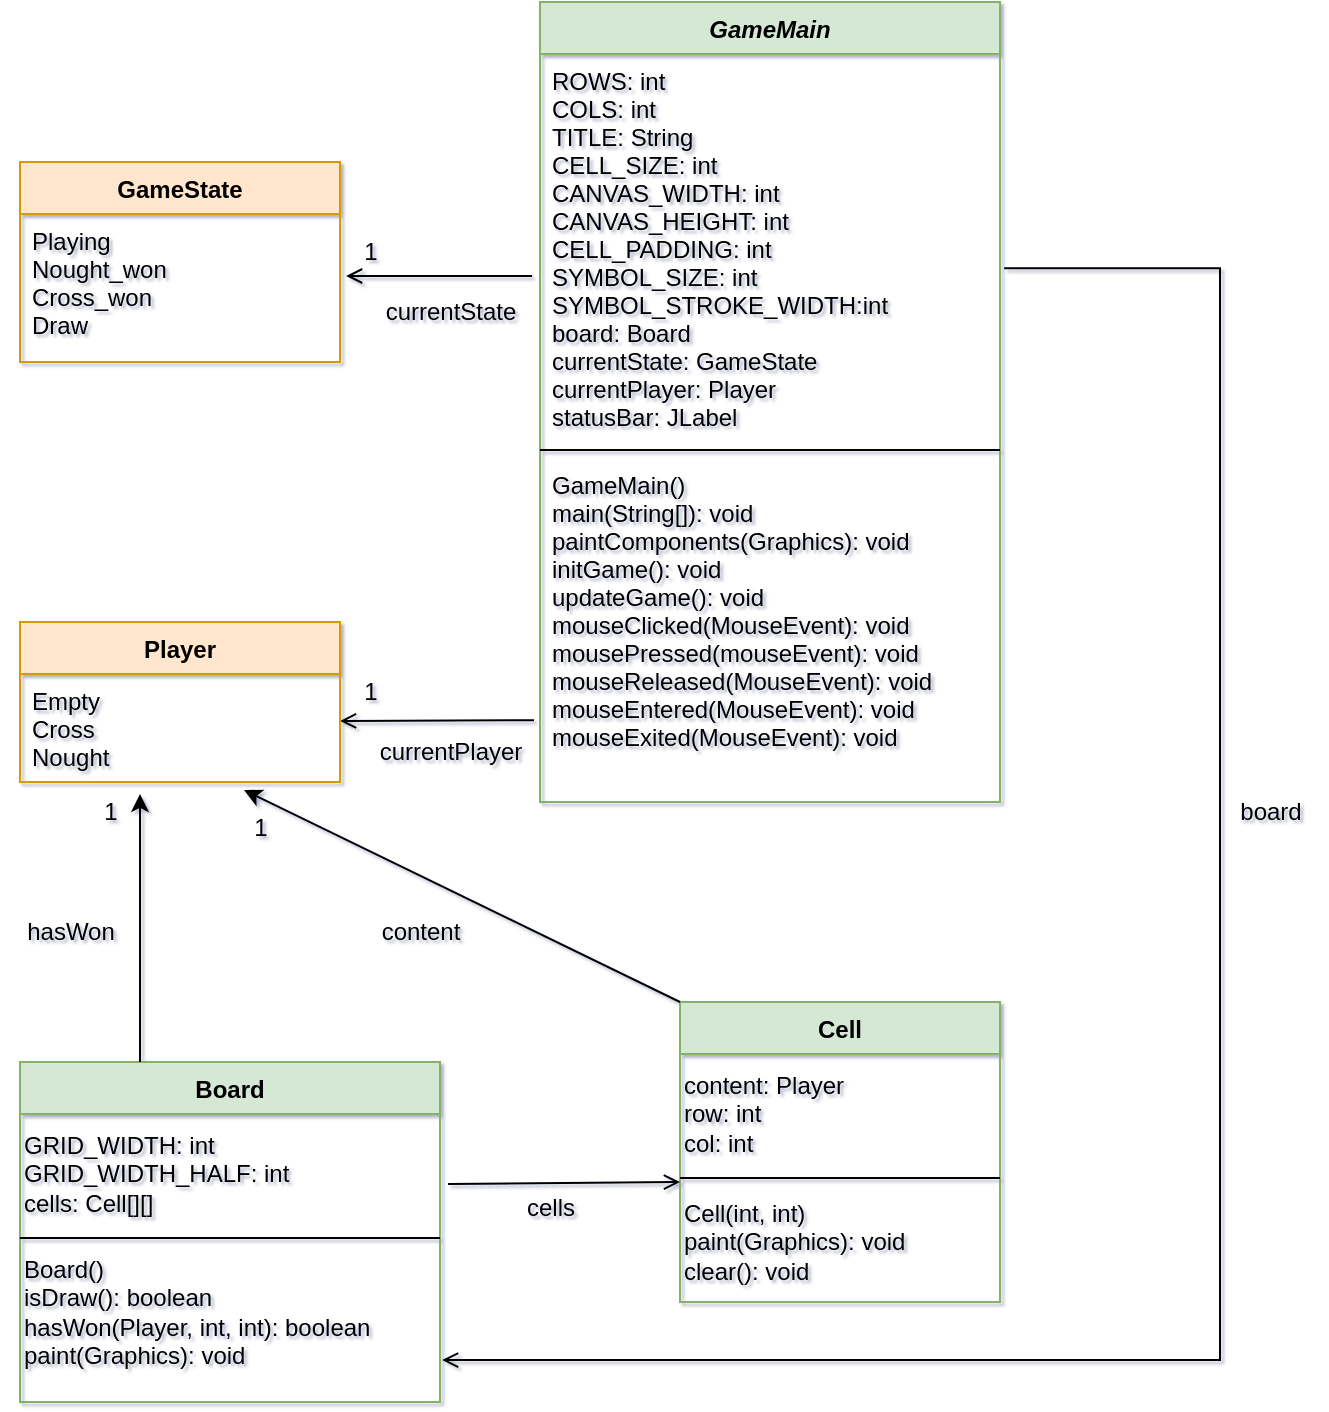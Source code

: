 <mxfile version="22.1.15" type="github">
  <diagram id="C5RBs43oDa-KdzZeNtuy" name="Page-1">
    <mxGraphModel dx="880" dy="490" grid="1" gridSize="10" guides="1" tooltips="1" connect="1" arrows="1" fold="1" page="1" pageScale="1" pageWidth="827" pageHeight="1169" math="0" shadow="1">
      <root>
        <mxCell id="WIyWlLk6GJQsqaUBKTNV-0" />
        <mxCell id="WIyWlLk6GJQsqaUBKTNV-1" parent="WIyWlLk6GJQsqaUBKTNV-0" />
        <mxCell id="zkfFHV4jXpPFQw0GAbJ--0" value="GameMain" style="swimlane;fontStyle=3;align=center;verticalAlign=top;childLayout=stackLayout;horizontal=1;startSize=26;horizontalStack=0;resizeParent=1;resizeLast=0;collapsible=1;marginBottom=0;rounded=0;shadow=0;strokeWidth=1;fillColor=#d5e8d4;strokeColor=#82b366;" parent="WIyWlLk6GJQsqaUBKTNV-1" vertex="1">
          <mxGeometry x="290" y="120" width="230" height="400" as="geometry">
            <mxRectangle x="230" y="140" width="160" height="26" as="alternateBounds" />
          </mxGeometry>
        </mxCell>
        <mxCell id="zkfFHV4jXpPFQw0GAbJ--1" value="ROWS: int&#xa;COLS: int&#xa;TITLE: String&#xa;CELL_SIZE: int&#xa;CANVAS_WIDTH: int&#xa;CANVAS_HEIGHT: int&#xa;CELL_PADDING: int&#xa;SYMBOL_SIZE: int&#xa;SYMBOL_STROKE_WIDTH:int&#xa;board: Board&#xa;currentState: GameState&#xa;currentPlayer: Player&#xa;statusBar: JLabel" style="text;align=left;verticalAlign=top;spacingLeft=4;spacingRight=4;overflow=hidden;rotatable=0;points=[[0,0.5],[1,0.5]];portConstraint=eastwest;" parent="zkfFHV4jXpPFQw0GAbJ--0" vertex="1">
          <mxGeometry y="26" width="230" height="194" as="geometry" />
        </mxCell>
        <mxCell id="zkfFHV4jXpPFQw0GAbJ--4" value="" style="line;html=1;strokeWidth=1;align=left;verticalAlign=middle;spacingTop=-1;spacingLeft=3;spacingRight=3;rotatable=0;labelPosition=right;points=[];portConstraint=eastwest;" parent="zkfFHV4jXpPFQw0GAbJ--0" vertex="1">
          <mxGeometry y="220" width="230" height="8" as="geometry" />
        </mxCell>
        <mxCell id="zkfFHV4jXpPFQw0GAbJ--5" value="GameMain()&#xa;main(String[]): void&#xa;paintComponents(Graphics): void&#xa;initGame(): void&#xa;updateGame(): void&#xa;mouseClicked(MouseEvent): void&#xa;mousePressed(mouseEvent): void&#xa;mouseReleased(MouseEvent): void&#xa;mouseEntered(MouseEvent): void&#xa;mouseExited(MouseEvent): void" style="text;align=left;verticalAlign=top;spacingLeft=4;spacingRight=4;overflow=hidden;rotatable=0;points=[[0,0.5],[1,0.5]];portConstraint=eastwest;" parent="zkfFHV4jXpPFQw0GAbJ--0" vertex="1">
          <mxGeometry y="228" width="230" height="172" as="geometry" />
        </mxCell>
        <mxCell id="zkfFHV4jXpPFQw0GAbJ--6" value="GameState" style="swimlane;fontStyle=1;align=center;verticalAlign=top;childLayout=stackLayout;horizontal=1;startSize=26;horizontalStack=0;resizeParent=1;resizeLast=0;collapsible=1;marginBottom=0;rounded=0;shadow=0;strokeWidth=1;fillColor=#ffe6cc;strokeColor=#d79b00;" parent="WIyWlLk6GJQsqaUBKTNV-1" vertex="1">
          <mxGeometry x="30" y="200" width="160" height="100" as="geometry">
            <mxRectangle x="130" y="380" width="160" height="26" as="alternateBounds" />
          </mxGeometry>
        </mxCell>
        <mxCell id="zkfFHV4jXpPFQw0GAbJ--8" value="Playing&#xa;Nought_won&#xa;Cross_won&#xa;Draw" style="text;align=left;verticalAlign=top;spacingLeft=4;spacingRight=4;overflow=hidden;rotatable=0;points=[[0,0.5],[1,0.5]];portConstraint=eastwest;rounded=0;shadow=0;html=0;" parent="zkfFHV4jXpPFQw0GAbJ--6" vertex="1">
          <mxGeometry y="26" width="160" height="74" as="geometry" />
        </mxCell>
        <mxCell id="zkfFHV4jXpPFQw0GAbJ--16" value="" style="endArrow=open;endFill=0;shadow=0;strokeWidth=1;rounded=0;edgeStyle=elbowEdgeStyle;elbow=vertical;exitX=-0.013;exitY=0.762;exitDx=0;exitDy=0;exitPerimeter=0;" parent="WIyWlLk6GJQsqaUBKTNV-1" edge="1" source="zkfFHV4jXpPFQw0GAbJ--5">
          <mxGeometry width="160" relative="1" as="geometry">
            <mxPoint x="250" y="480" as="sourcePoint" />
            <mxPoint x="190" y="480" as="targetPoint" />
          </mxGeometry>
        </mxCell>
        <mxCell id="zkfFHV4jXpPFQw0GAbJ--17" value="Board" style="swimlane;fontStyle=1;align=center;verticalAlign=top;childLayout=stackLayout;horizontal=1;startSize=26;horizontalStack=0;resizeParent=1;resizeLast=0;collapsible=1;marginBottom=0;rounded=0;shadow=0;strokeWidth=1;fillColor=#d5e8d4;strokeColor=#82b366;" parent="WIyWlLk6GJQsqaUBKTNV-1" vertex="1">
          <mxGeometry x="30" y="650" width="210" height="170" as="geometry">
            <mxRectangle x="550" y="140" width="160" height="26" as="alternateBounds" />
          </mxGeometry>
        </mxCell>
        <mxCell id="_EEjg6cGiulzqHufe92D-0" value="GRID_WIDTH: int&lt;br&gt;GRID_WIDTH_HALF: int&lt;br&gt;cells: Cell[][]" style="text;html=1;align=left;verticalAlign=middle;resizable=0;points=[];autosize=1;strokeColor=none;fillColor=none;" parent="zkfFHV4jXpPFQw0GAbJ--17" vertex="1">
          <mxGeometry y="26" width="210" height="60" as="geometry" />
        </mxCell>
        <mxCell id="zkfFHV4jXpPFQw0GAbJ--23" value="" style="line;html=1;strokeWidth=1;align=left;verticalAlign=middle;spacingTop=-1;spacingLeft=3;spacingRight=3;rotatable=0;labelPosition=right;points=[];portConstraint=eastwest;" parent="zkfFHV4jXpPFQw0GAbJ--17" vertex="1">
          <mxGeometry y="86" width="210" height="4" as="geometry" />
        </mxCell>
        <mxCell id="_EEjg6cGiulzqHufe92D-1" value="Board()&lt;br&gt;isDraw(): boolean&lt;br&gt;hasWon(Player, int, int): boolean&lt;br&gt;paint(Graphics): void" style="text;html=1;align=left;verticalAlign=middle;resizable=0;points=[];autosize=1;strokeColor=none;fillColor=none;" parent="zkfFHV4jXpPFQw0GAbJ--17" vertex="1">
          <mxGeometry y="90" width="210" height="70" as="geometry" />
        </mxCell>
        <mxCell id="zkfFHV4jXpPFQw0GAbJ--26" value="" style="endArrow=open;shadow=0;strokeWidth=1;rounded=0;endFill=1;edgeStyle=elbowEdgeStyle;elbow=vertical;entryX=1.005;entryY=0.843;entryDx=0;entryDy=0;entryPerimeter=0;exitX=1.009;exitY=0.552;exitDx=0;exitDy=0;exitPerimeter=0;" parent="WIyWlLk6GJQsqaUBKTNV-1" source="zkfFHV4jXpPFQw0GAbJ--1" target="_EEjg6cGiulzqHufe92D-1" edge="1">
          <mxGeometry x="0.5" y="41" relative="1" as="geometry">
            <mxPoint x="600" y="239" as="sourcePoint" />
            <mxPoint x="280" y="726.04" as="targetPoint" />
            <mxPoint x="-40" y="32" as="offset" />
            <Array as="points">
              <mxPoint x="630" y="790" />
              <mxPoint x="370" y="800" />
            </Array>
          </mxGeometry>
        </mxCell>
        <mxCell id="_EEjg6cGiulzqHufe92D-3" value="Cell" style="swimlane;fontStyle=1;align=center;verticalAlign=top;childLayout=stackLayout;horizontal=1;startSize=26;horizontalStack=0;resizeParent=1;resizeLast=0;collapsible=1;marginBottom=0;rounded=0;shadow=0;strokeWidth=1;fillColor=#d5e8d4;strokeColor=#82b366;" parent="WIyWlLk6GJQsqaUBKTNV-1" vertex="1">
          <mxGeometry x="360" y="620" width="160" height="150" as="geometry">
            <mxRectangle x="550" y="140" width="160" height="26" as="alternateBounds" />
          </mxGeometry>
        </mxCell>
        <mxCell id="_EEjg6cGiulzqHufe92D-4" value="content: Player&lt;br&gt;row: int&lt;br&gt;col: int" style="text;html=1;align=left;verticalAlign=middle;resizable=0;points=[];autosize=1;strokeColor=none;fillColor=none;" parent="_EEjg6cGiulzqHufe92D-3" vertex="1">
          <mxGeometry y="26" width="160" height="60" as="geometry" />
        </mxCell>
        <mxCell id="_EEjg6cGiulzqHufe92D-5" value="" style="line;html=1;strokeWidth=1;align=left;verticalAlign=middle;spacingTop=-1;spacingLeft=3;spacingRight=3;rotatable=0;labelPosition=right;points=[];portConstraint=eastwest;" parent="_EEjg6cGiulzqHufe92D-3" vertex="1">
          <mxGeometry y="86" width="160" height="4" as="geometry" />
        </mxCell>
        <mxCell id="_EEjg6cGiulzqHufe92D-6" value="Cell(int, int)&lt;br&gt;paint(Graphics): void&lt;br&gt;clear(): void" style="text;html=1;align=left;verticalAlign=middle;resizable=0;points=[];autosize=1;strokeColor=none;fillColor=none;" parent="_EEjg6cGiulzqHufe92D-3" vertex="1">
          <mxGeometry y="90" width="160" height="60" as="geometry" />
        </mxCell>
        <mxCell id="_EEjg6cGiulzqHufe92D-7" value="Player" style="swimlane;fontStyle=1;align=center;verticalAlign=top;childLayout=stackLayout;horizontal=1;startSize=26;horizontalStack=0;resizeParent=1;resizeLast=0;collapsible=1;marginBottom=0;rounded=0;shadow=0;strokeWidth=1;fillColor=#ffe6cc;strokeColor=#d79b00;" parent="WIyWlLk6GJQsqaUBKTNV-1" vertex="1">
          <mxGeometry x="30" y="430" width="160" height="80" as="geometry">
            <mxRectangle x="130" y="380" width="160" height="26" as="alternateBounds" />
          </mxGeometry>
        </mxCell>
        <mxCell id="_EEjg6cGiulzqHufe92D-9" value="Empty&#xa;Cross&#xa;Nought" style="text;align=left;verticalAlign=top;spacingLeft=4;spacingRight=4;overflow=hidden;rotatable=0;points=[[0,0.5],[1,0.5]];portConstraint=eastwest;rounded=0;shadow=0;html=0;" parent="_EEjg6cGiulzqHufe92D-7" vertex="1">
          <mxGeometry y="26" width="160" height="54" as="geometry" />
        </mxCell>
        <mxCell id="zkfFHV4jXpPFQw0GAbJ--12" value="" style="endArrow=open;endFill=0;shadow=0;strokeWidth=1;rounded=0;edgeStyle=elbowEdgeStyle;elbow=horizontal;entryX=1.019;entryY=0.419;entryDx=0;entryDy=0;entryPerimeter=0;exitX=-0.017;exitY=0.572;exitDx=0;exitDy=0;exitPerimeter=0;" parent="WIyWlLk6GJQsqaUBKTNV-1" source="zkfFHV4jXpPFQw0GAbJ--1" target="zkfFHV4jXpPFQw0GAbJ--8" edge="1">
          <mxGeometry width="160" relative="1" as="geometry">
            <mxPoint x="200" y="203" as="sourcePoint" />
            <mxPoint x="200" y="203" as="targetPoint" />
            <Array as="points">
              <mxPoint x="250" y="270" />
            </Array>
          </mxGeometry>
        </mxCell>
        <mxCell id="jnbwQvOrHUH51lis4uiD-0" value="currentState" style="text;html=1;align=center;verticalAlign=middle;resizable=0;points=[];autosize=1;strokeColor=none;fillColor=none;" vertex="1" parent="WIyWlLk6GJQsqaUBKTNV-1">
          <mxGeometry x="200" y="260" width="90" height="30" as="geometry" />
        </mxCell>
        <mxCell id="jnbwQvOrHUH51lis4uiD-2" value="1" style="text;html=1;align=center;verticalAlign=middle;resizable=0;points=[];autosize=1;strokeColor=none;fillColor=none;" vertex="1" parent="WIyWlLk6GJQsqaUBKTNV-1">
          <mxGeometry x="190" y="230" width="30" height="30" as="geometry" />
        </mxCell>
        <mxCell id="jnbwQvOrHUH51lis4uiD-3" value="currentPlayer" style="text;html=1;align=center;verticalAlign=middle;resizable=0;points=[];autosize=1;strokeColor=none;fillColor=none;" vertex="1" parent="WIyWlLk6GJQsqaUBKTNV-1">
          <mxGeometry x="200" y="480" width="90" height="30" as="geometry" />
        </mxCell>
        <mxCell id="jnbwQvOrHUH51lis4uiD-4" value="1" style="text;html=1;align=center;verticalAlign=middle;resizable=0;points=[];autosize=1;strokeColor=none;fillColor=none;" vertex="1" parent="WIyWlLk6GJQsqaUBKTNV-1">
          <mxGeometry x="190" y="450" width="30" height="30" as="geometry" />
        </mxCell>
        <mxCell id="jnbwQvOrHUH51lis4uiD-7" value="board" style="text;html=1;align=center;verticalAlign=middle;resizable=0;points=[];autosize=1;strokeColor=none;fillColor=none;" vertex="1" parent="WIyWlLk6GJQsqaUBKTNV-1">
          <mxGeometry x="630" y="510" width="50" height="30" as="geometry" />
        </mxCell>
        <mxCell id="jnbwQvOrHUH51lis4uiD-8" value="" style="edgeStyle=none;orthogonalLoop=1;jettySize=auto;html=1;rounded=0;entryX=0.375;entryY=1.111;entryDx=0;entryDy=0;entryPerimeter=0;" edge="1" parent="WIyWlLk6GJQsqaUBKTNV-1" target="_EEjg6cGiulzqHufe92D-9">
          <mxGeometry width="100" relative="1" as="geometry">
            <mxPoint x="90" y="650" as="sourcePoint" />
            <mxPoint x="90" y="580" as="targetPoint" />
            <Array as="points" />
          </mxGeometry>
        </mxCell>
        <mxCell id="jnbwQvOrHUH51lis4uiD-9" value="hasWon" style="text;html=1;align=center;verticalAlign=middle;resizable=0;points=[];autosize=1;strokeColor=none;fillColor=none;" vertex="1" parent="WIyWlLk6GJQsqaUBKTNV-1">
          <mxGeometry x="20" y="570" width="70" height="30" as="geometry" />
        </mxCell>
        <mxCell id="jnbwQvOrHUH51lis4uiD-10" value="1" style="text;html=1;align=center;verticalAlign=middle;resizable=0;points=[];autosize=1;strokeColor=none;fillColor=none;" vertex="1" parent="WIyWlLk6GJQsqaUBKTNV-1">
          <mxGeometry x="60" y="510" width="30" height="30" as="geometry" />
        </mxCell>
        <mxCell id="jnbwQvOrHUH51lis4uiD-14" value="" style="edgeStyle=none;orthogonalLoop=1;jettySize=auto;html=1;rounded=0;exitX=0;exitY=0;exitDx=0;exitDy=0;entryX=0.7;entryY=1.074;entryDx=0;entryDy=0;entryPerimeter=0;" edge="1" parent="WIyWlLk6GJQsqaUBKTNV-1" source="_EEjg6cGiulzqHufe92D-3" target="_EEjg6cGiulzqHufe92D-9">
          <mxGeometry width="100" relative="1" as="geometry">
            <mxPoint x="280" y="590" as="sourcePoint" />
            <mxPoint x="380" y="590" as="targetPoint" />
            <Array as="points" />
          </mxGeometry>
        </mxCell>
        <mxCell id="jnbwQvOrHUH51lis4uiD-15" value="1" style="text;html=1;align=center;verticalAlign=middle;resizable=0;points=[];autosize=1;strokeColor=none;fillColor=none;" vertex="1" parent="WIyWlLk6GJQsqaUBKTNV-1">
          <mxGeometry x="135" y="518" width="30" height="30" as="geometry" />
        </mxCell>
        <mxCell id="jnbwQvOrHUH51lis4uiD-16" value="content" style="text;html=1;align=center;verticalAlign=middle;resizable=0;points=[];autosize=1;strokeColor=none;fillColor=none;" vertex="1" parent="WIyWlLk6GJQsqaUBKTNV-1">
          <mxGeometry x="200" y="569.5" width="60" height="30" as="geometry" />
        </mxCell>
        <mxCell id="jnbwQvOrHUH51lis4uiD-18" value="" style="edgeStyle=none;orthogonalLoop=1;jettySize=auto;html=1;rounded=0;exitX=1.019;exitY=0.583;exitDx=0;exitDy=0;exitPerimeter=0;entryX=0;entryY=0;entryDx=0;entryDy=0;entryPerimeter=0;endArrow=open;endFill=0;" edge="1" parent="WIyWlLk6GJQsqaUBKTNV-1" source="_EEjg6cGiulzqHufe92D-0" target="_EEjg6cGiulzqHufe92D-6">
          <mxGeometry width="100" relative="1" as="geometry">
            <mxPoint x="270" y="710" as="sourcePoint" />
            <mxPoint x="350" y="710" as="targetPoint" />
            <Array as="points" />
          </mxGeometry>
        </mxCell>
        <mxCell id="jnbwQvOrHUH51lis4uiD-19" value="cells" style="text;html=1;align=center;verticalAlign=middle;resizable=0;points=[];autosize=1;strokeColor=none;fillColor=none;" vertex="1" parent="WIyWlLk6GJQsqaUBKTNV-1">
          <mxGeometry x="270" y="708" width="50" height="30" as="geometry" />
        </mxCell>
      </root>
    </mxGraphModel>
  </diagram>
</mxfile>
